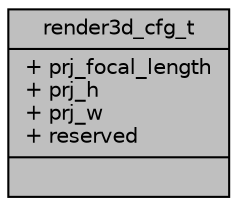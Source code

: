 digraph "render3d_cfg_t"
{
 // INTERACTIVE_SVG=YES
 // LATEX_PDF_SIZE
  bgcolor="transparent";
  edge [fontname="Helvetica",fontsize="10",labelfontname="Helvetica",labelfontsize="10"];
  node [fontname="Helvetica",fontsize="10",shape=record];
  Node1 [label="{render3d_cfg_t\n|+ prj_focal_length\l+ prj_h\l+ prj_w\l+ reserved\l|}",height=0.2,width=0.4,color="black", fillcolor="grey75", style="filled", fontcolor="black",tooltip="The configuration of render3d."];
}
